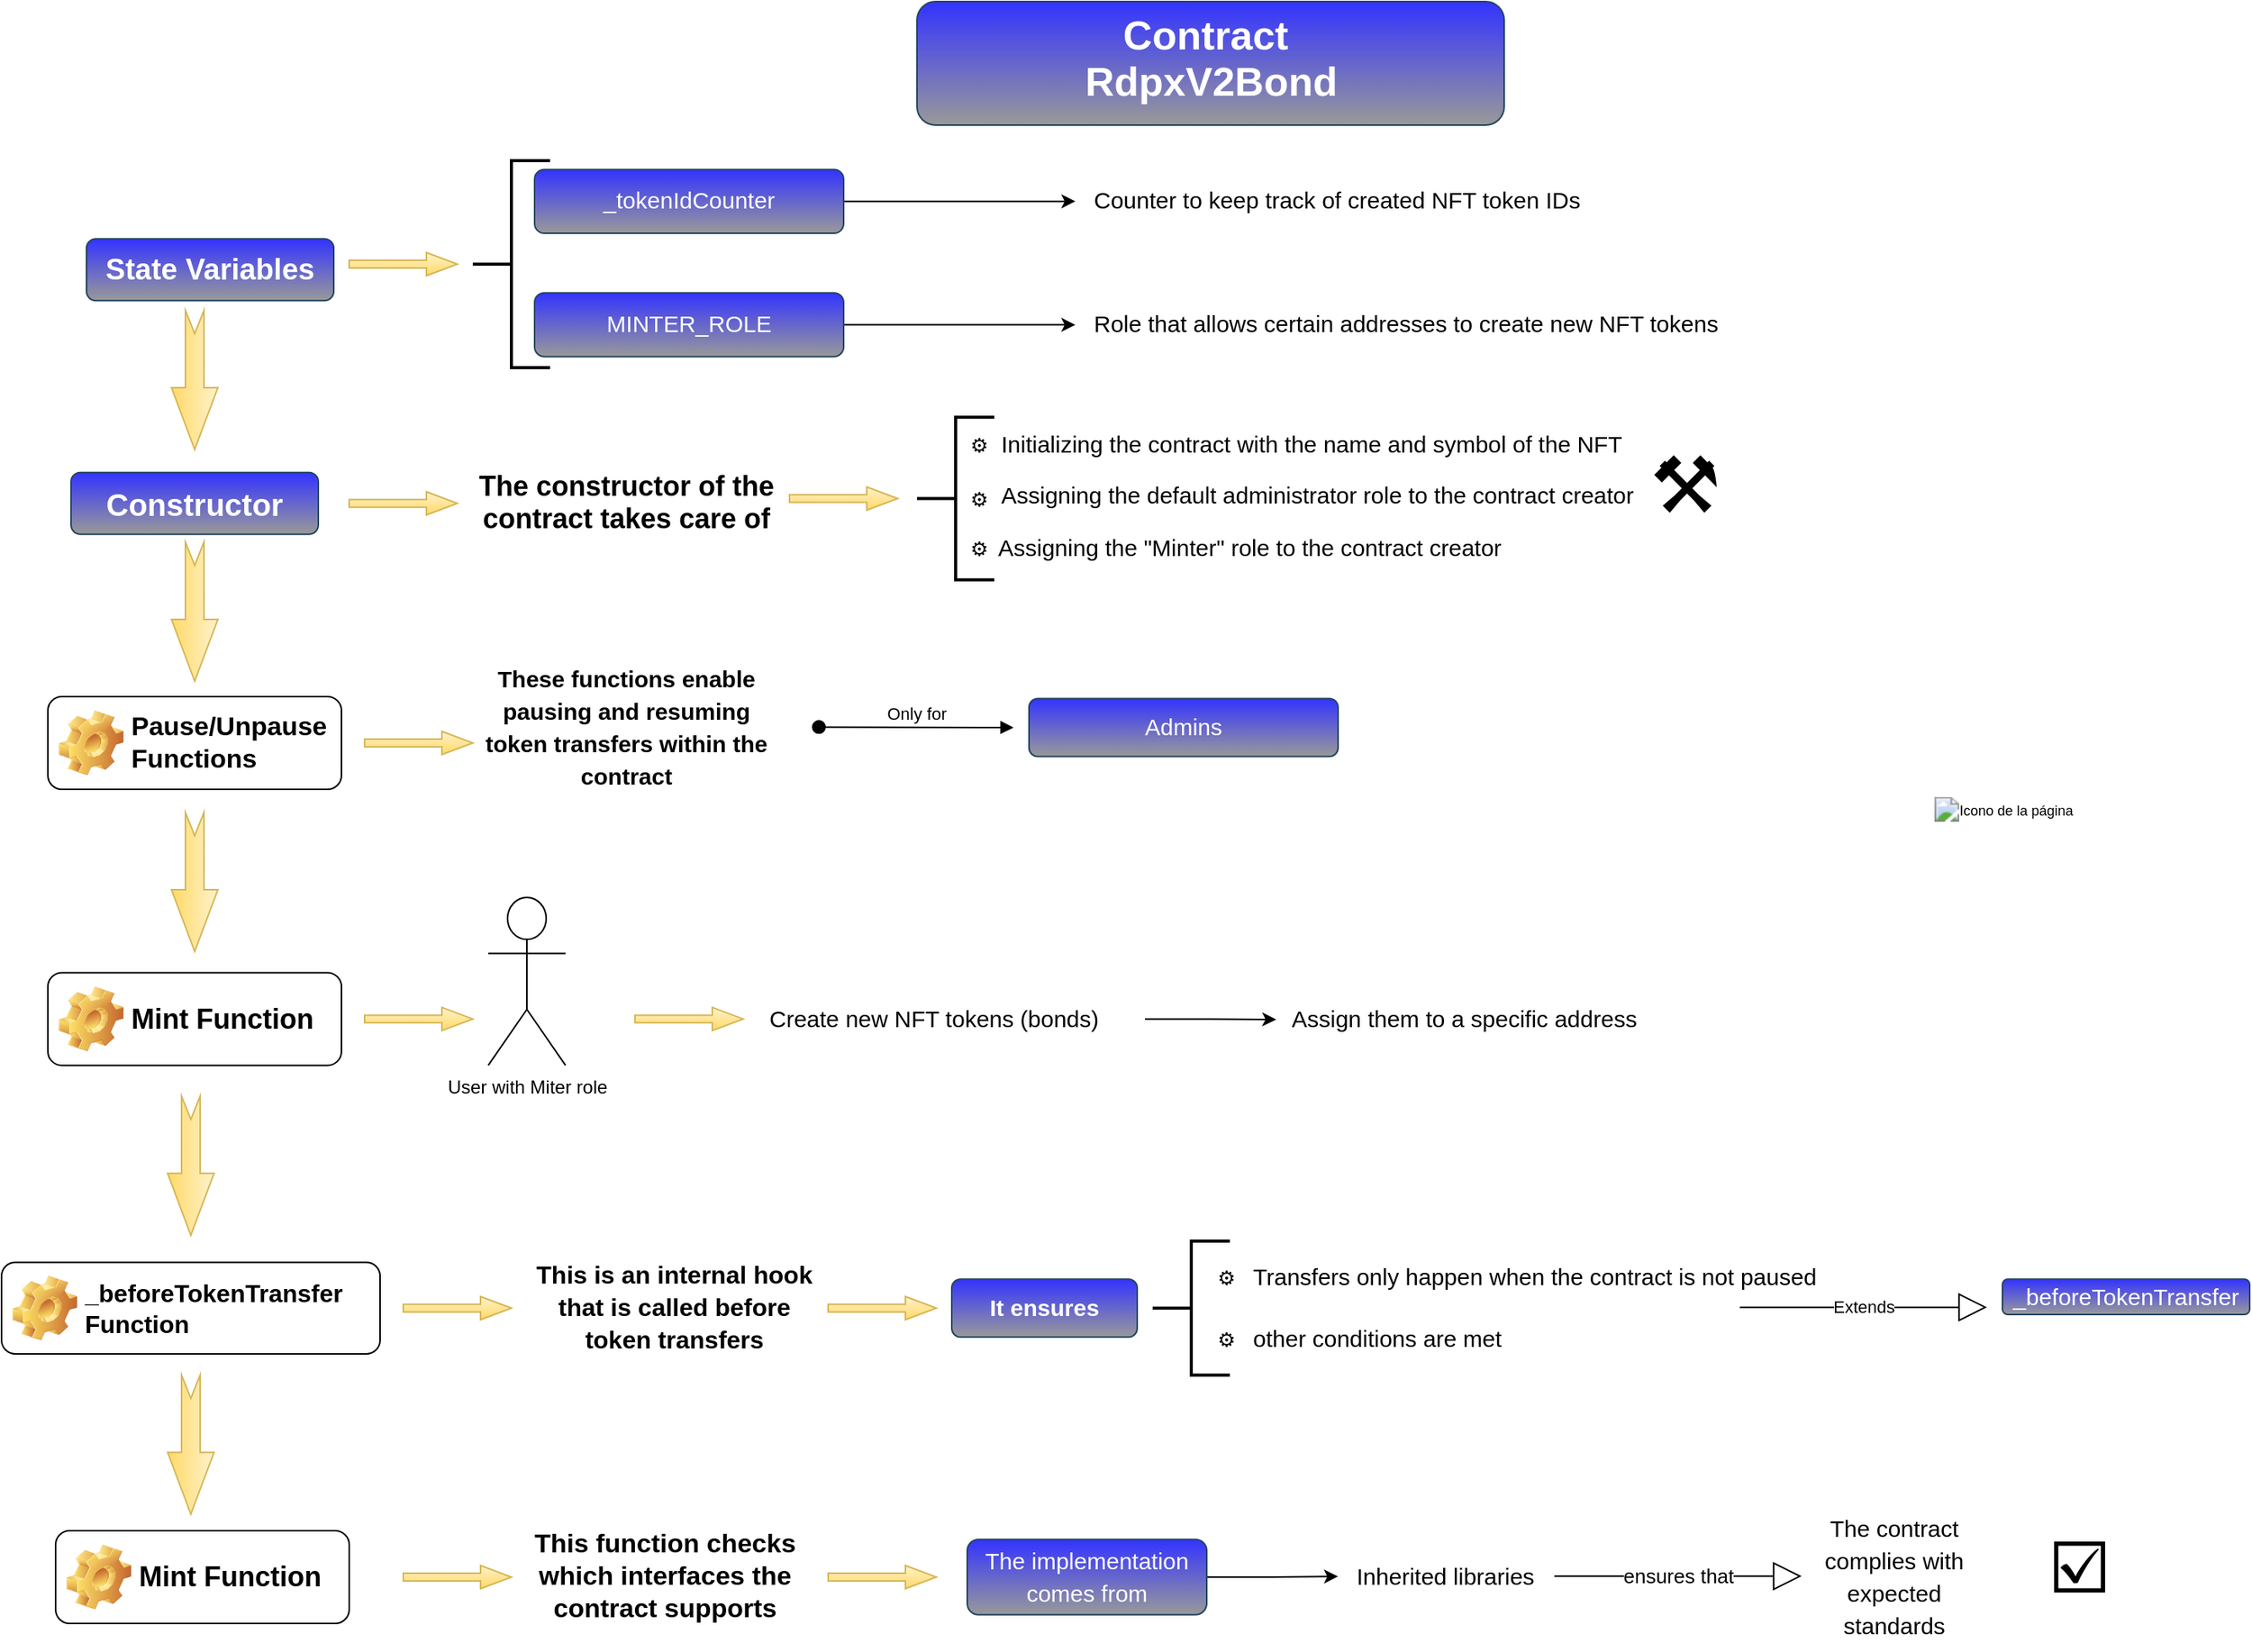 <mxfile version="21.6.9" type="github">
  <diagram name="Página-1" id="ikCIMKXhQoy3tsDtYG8k">
    <mxGraphModel dx="2269" dy="1240" grid="1" gridSize="10" guides="1" tooltips="1" connect="1" arrows="1" fold="1" page="1" pageScale="1" pageWidth="827" pageHeight="1169" math="0" shadow="0">
      <root>
        <mxCell id="0" />
        <mxCell id="1" parent="0" />
        <mxCell id="G2dmJZzX6pnW-zjmPEIv-1" value="&lt;div style=&quot;line-height: 19px;&quot;&gt;&lt;font size=&quot;1&quot; color=&quot;#ffffff&quot; style=&quot;&quot;&gt;&lt;b style=&quot;font-size: 26px;&quot;&gt;Contract&amp;nbsp;&lt;/b&gt;&lt;/font&gt;&lt;br&gt;&lt;/div&gt;&lt;font color=&quot;#ffffff&quot; style=&quot;font-size: 26px;&quot;&gt;&lt;b&gt;RdpxV2Bond&lt;/b&gt;&lt;/font&gt;" style="rounded=1;whiteSpace=wrap;html=1;fillColor=#3333FF;strokeColor=#23445d;gradientColor=#999999;fontFamily=Helvetica;" parent="1" vertex="1">
          <mxGeometry x="617.5" y="60" width="380" height="80" as="geometry" />
        </mxCell>
        <mxCell id="G2dmJZzX6pnW-zjmPEIv-3" value="" style="html=1;shadow=0;dashed=0;align=center;verticalAlign=middle;shape=mxgraph.arrows2.arrow;dy=0.67;dx=20;notch=0;fillColor=#fff2cc;strokeColor=#d6b656;gradientColor=#ffd966;fontFamily=Helvetica;" parent="1" vertex="1">
          <mxGeometry x="250" y="222.5" width="70" height="15" as="geometry" />
        </mxCell>
        <mxCell id="G2dmJZzX6pnW-zjmPEIv-5" value="" style="html=1;shadow=0;dashed=0;align=center;verticalAlign=middle;shape=mxgraph.arrows2.arrow;dy=0.6;dx=40;notch=15;direction=south;fillColor=#fff2cc;strokeColor=#d6b656;gradientColor=#ffd966;fontFamily=Helvetica;" parent="1" vertex="1">
          <mxGeometry x="135" y="260" width="30" height="90" as="geometry" />
        </mxCell>
        <mxCell id="G2dmJZzX6pnW-zjmPEIv-7" value="&lt;font color=&quot;#ffffff&quot; style=&quot;font-size: 19px;&quot;&gt;&lt;b&gt;State Variables&lt;/b&gt;&lt;/font&gt;" style="rounded=1;whiteSpace=wrap;html=1;fillColor=#3333FF;fontColor=default;strokeColor=#23445d;gradientColor=#999999;fontFamily=Helvetica;" parent="1" vertex="1">
          <mxGeometry x="80" y="213.6" width="160" height="40" as="geometry" />
        </mxCell>
        <mxCell id="G2dmJZzX6pnW-zjmPEIv-16" value="" style="html=1;shadow=0;dashed=0;align=center;verticalAlign=middle;shape=mxgraph.arrows2.arrow;dy=0.6;dx=40;notch=15;direction=south;fillColor=#fff2cc;strokeColor=#d6b656;gradientColor=#ffd966;fontFamily=Helvetica;" parent="1" vertex="1">
          <mxGeometry x="135" y="410" width="30" height="90" as="geometry" />
        </mxCell>
        <mxCell id="G2dmJZzX6pnW-zjmPEIv-17" value="&lt;b&gt;&lt;font color=&quot;#ffffff&quot; style=&quot;font-size: 20px;&quot;&gt;Constructor&lt;/font&gt;&lt;/b&gt;" style="rounded=1;whiteSpace=wrap;html=1;fillColor=#3333FF;fontColor=default;strokeColor=#23445d;gradientColor=#999999;fontFamily=Helvetica;" parent="1" vertex="1">
          <mxGeometry x="70" y="364.85" width="160" height="40" as="geometry" />
        </mxCell>
        <mxCell id="G2dmJZzX6pnW-zjmPEIv-211" value="" style="shape=table;startSize=0;container=1;collapsible=1;childLayout=tableLayout;fixedRows=1;rowLines=0;fontStyle=0;align=center;resizeLast=1;strokeColor=none;fillColor=none;collapsible=0;whiteSpace=wrap;html=1;" parent="1" vertex="1">
          <mxGeometry x="230" y="160" width="180" height="30" as="geometry" />
        </mxCell>
        <mxCell id="G2dmJZzX6pnW-zjmPEIv-212" value="" style="shape=tableRow;horizontal=0;startSize=0;swimlaneHead=0;swimlaneBody=0;fillColor=none;collapsible=0;dropTarget=0;points=[[0,0.5],[1,0.5]];portConstraint=eastwest;top=0;left=0;right=0;bottom=0;" parent="G2dmJZzX6pnW-zjmPEIv-211" vertex="1">
          <mxGeometry width="180" height="30" as="geometry" />
        </mxCell>
        <mxCell id="G2dmJZzX6pnW-zjmPEIv-213" value="" style="shape=partialRectangle;connectable=0;fillColor=none;top=0;left=0;bottom=0;right=0;editable=1;overflow=hidden;" parent="G2dmJZzX6pnW-zjmPEIv-212" vertex="1">
          <mxGeometry width="30" height="30" as="geometry">
            <mxRectangle width="30" height="30" as="alternateBounds" />
          </mxGeometry>
        </mxCell>
        <mxCell id="G2dmJZzX6pnW-zjmPEIv-214" value="" style="shape=partialRectangle;connectable=0;fillColor=none;top=0;left=0;bottom=0;right=0;align=left;spacingLeft=6;overflow=hidden;" parent="G2dmJZzX6pnW-zjmPEIv-212" vertex="1">
          <mxGeometry x="30" width="150" height="30" as="geometry">
            <mxRectangle width="150" height="30" as="alternateBounds" />
          </mxGeometry>
        </mxCell>
        <mxCell id="G2dmJZzX6pnW-zjmPEIv-229" value="" style="html=1;shadow=0;dashed=0;align=center;verticalAlign=middle;shape=mxgraph.arrows2.arrow;dy=0.67;dx=20;notch=0;fillColor=#fff2cc;strokeColor=#d6b656;gradientColor=#ffd966;fontFamily=Helvetica;" parent="1" vertex="1">
          <mxGeometry x="250" y="377.35" width="70" height="15" as="geometry" />
        </mxCell>
        <mxCell id="G2dmJZzX6pnW-zjmPEIv-230" value="&lt;div style=&quot;line-height: 19px;&quot;&gt;&lt;font size=&quot;1&quot; style=&quot;&quot;&gt;&lt;b style=&quot;font-size: 18px;&quot;&gt;The constructor of the contract takes care of&lt;/b&gt;&lt;/font&gt;&lt;br&gt;&lt;/div&gt;" style="text;html=1;strokeColor=none;fillColor=none;align=center;verticalAlign=middle;whiteSpace=wrap;rounded=0;fontFamily=Helvetica;" parent="1" vertex="1">
          <mxGeometry x="330" y="337.66" width="199" height="94.37" as="geometry" />
        </mxCell>
        <mxCell id="G2dmJZzX6pnW-zjmPEIv-238" value="" style="html=1;shadow=0;dashed=0;align=center;verticalAlign=middle;shape=mxgraph.arrows2.arrow;dy=0.67;dx=20;notch=0;fillColor=#fff2cc;strokeColor=#d6b656;gradientColor=#ffd966;fontFamily=Helvetica;" parent="1" vertex="1">
          <mxGeometry x="260" y="532.49" width="70" height="15" as="geometry" />
        </mxCell>
        <mxCell id="TQJwsVCRrnrHWuq3ZA7s-95" style="edgeStyle=orthogonalEdgeStyle;rounded=0;orthogonalLoop=1;jettySize=auto;html=1;exitX=1;exitY=0.5;exitDx=0;exitDy=0;" edge="1" parent="1" source="G2dmJZzX6pnW-zjmPEIv-244">
          <mxGeometry relative="1" as="geometry">
            <mxPoint x="720.0" y="189.316" as="targetPoint" />
          </mxGeometry>
        </mxCell>
        <mxCell id="G2dmJZzX6pnW-zjmPEIv-244" value="&lt;div style=&quot;line-height: 19px;&quot;&gt;&lt;font color=&quot;#ffffff&quot; style=&quot;font-size: 15px;&quot;&gt;_tokenIdCounter&lt;/font&gt;&lt;br&gt;&lt;/div&gt;" style="text;html=1;strokeColor=#23445d;fillColor=#3333FF;align=center;verticalAlign=middle;whiteSpace=wrap;rounded=1;gradientColor=#999999;fontFamily=Helvetica;" parent="1" vertex="1">
          <mxGeometry x="370" y="168.75" width="200" height="41.25" as="geometry" />
        </mxCell>
        <mxCell id="G2dmJZzX6pnW-zjmPEIv-255" value="" style="html=1;shadow=0;dashed=0;align=center;verticalAlign=middle;shape=mxgraph.arrows2.arrow;dy=0.6;dx=40;notch=15;direction=south;fillColor=#fff2cc;strokeColor=#d6b656;gradientColor=#ffd966;fontFamily=Helvetica;" parent="1" vertex="1">
          <mxGeometry x="135" y="585" width="30" height="90" as="geometry" />
        </mxCell>
        <mxCell id="G2dmJZzX6pnW-zjmPEIv-257" value="" style="html=1;shadow=0;dashed=0;align=center;verticalAlign=middle;shape=mxgraph.arrows2.arrow;dy=0.67;dx=20;notch=0;fillColor=#fff2cc;strokeColor=#d6b656;gradientColor=#ffd966;fontFamily=Helvetica;" parent="1" vertex="1">
          <mxGeometry x="260" y="711.21" width="70" height="15" as="geometry" />
        </mxCell>
        <mxCell id="G2dmJZzX6pnW-zjmPEIv-293" value="" style="html=1;shadow=0;dashed=0;align=center;verticalAlign=middle;shape=mxgraph.arrows2.arrow;dy=0.6;dx=40;notch=15;direction=south;fillColor=#fff2cc;strokeColor=#d6b656;gradientColor=#ffd966;fontFamily=Helvetica;" parent="1" vertex="1">
          <mxGeometry x="132.5" y="768.68" width="30" height="90" as="geometry" />
        </mxCell>
        <mxCell id="G2dmJZzX6pnW-zjmPEIv-326" value="&lt;div style=&quot;line-height: 19px; font-size: 9px;&quot;&gt;&lt;img alt=&quot;Icono de la página&quot; src=&quot;https://dopex.notion.site/image/https%3A%2F%2Fs3-us-west-2.amazonaws.com%2Fsecure.notion-static.com%2F39e1706c-1d8d-4771-9c02-e8affcfed0ed%2Flogo.png?table=block&amp;amp;id=b45b5b40-2af5-4bca-b758-d62fb7c69cb4&amp;amp;spaceId=7ec03ae2-8e00-4620-b583-264f9ddf1ae0&amp;amp;width=250&amp;amp;userId=&amp;amp;cache=v2&quot;&gt;&lt;br&gt;&lt;/div&gt;" style="text;html=1;strokeColor=none;fillColor=none;align=center;verticalAlign=middle;whiteSpace=wrap;rounded=0;fontFamily=Helvetica;" parent="1" vertex="1">
          <mxGeometry x="1180" y="459.0" width="281.5" height="250" as="geometry" />
        </mxCell>
        <mxCell id="G2dmJZzX6pnW-zjmPEIv-390" value="&lt;font style=&quot;font-size: 17px;&quot;&gt;Pause/Unpause Functions&lt;/font&gt;" style="label;whiteSpace=wrap;html=1;image=img/clipart/Gear_128x128.png;fontFamily=Helvetica;" parent="1" vertex="1">
          <mxGeometry x="55" y="509.99" width="190" height="60" as="geometry" />
        </mxCell>
        <mxCell id="TQJwsVCRrnrHWuq3ZA7s-27" value="&lt;div style=&quot;line-height: 19px;&quot;&gt;&lt;b&gt;&lt;font style=&quot;font-size: 15px;&quot;&gt;These functions enable pausing and resuming token transfers within the contract&lt;/font&gt;&lt;/b&gt;&lt;br&gt;&lt;/div&gt;" style="text;html=1;strokeColor=none;fillColor=none;align=center;verticalAlign=middle;whiteSpace=wrap;rounded=0;fontFamily=Helvetica;" vertex="1" parent="1">
          <mxGeometry x="330" y="482.81" width="199" height="94.37" as="geometry" />
        </mxCell>
        <mxCell id="TQJwsVCRrnrHWuq3ZA7s-28" value="Only for" style="html=1;verticalAlign=bottom;startArrow=oval;startFill=1;endArrow=block;startSize=8;edgeStyle=elbowEdgeStyle;elbow=vertical;curved=0;rounded=0;" edge="1" parent="1">
          <mxGeometry width="60" relative="1" as="geometry">
            <mxPoint x="554" y="529.68" as="sourcePoint" />
            <mxPoint x="680" y="530.18" as="targetPoint" />
          </mxGeometry>
        </mxCell>
        <mxCell id="TQJwsVCRrnrHWuq3ZA7s-44" value="&lt;font style=&quot;font-size: 18px;&quot;&gt;Mint Function&lt;/font&gt;" style="label;whiteSpace=wrap;html=1;image=img/clipart/Gear_128x128.png;fontFamily=Helvetica;" vertex="1" parent="1">
          <mxGeometry x="55" y="688.71" width="190" height="60" as="geometry" />
        </mxCell>
        <mxCell id="TQJwsVCRrnrHWuq3ZA7s-73" value="&lt;font style=&quot;font-size: 16px;&quot;&gt;_beforeTokenTransfer Function&lt;/font&gt;" style="label;whiteSpace=wrap;html=1;image=img/clipart/Gear_128x128.png;fontFamily=Helvetica;" vertex="1" parent="1">
          <mxGeometry x="25" y="876.26" width="245" height="59.21" as="geometry" />
        </mxCell>
        <mxCell id="TQJwsVCRrnrHWuq3ZA7s-93" value="" style="strokeWidth=2;html=1;shape=mxgraph.flowchart.annotation_2;align=left;labelPosition=right;pointerEvents=1;fontFamily=Helvetica;" vertex="1" parent="1">
          <mxGeometry x="330" y="163.01" width="50" height="133.98" as="geometry" />
        </mxCell>
        <mxCell id="TQJwsVCRrnrHWuq3ZA7s-96" style="edgeStyle=orthogonalEdgeStyle;rounded=0;orthogonalLoop=1;jettySize=auto;html=1;exitX=1;exitY=0.5;exitDx=0;exitDy=0;" edge="1" parent="1" source="TQJwsVCRrnrHWuq3ZA7s-94">
          <mxGeometry relative="1" as="geometry">
            <mxPoint x="720.0" y="269.316" as="targetPoint" />
          </mxGeometry>
        </mxCell>
        <mxCell id="TQJwsVCRrnrHWuq3ZA7s-94" value="&lt;div style=&quot;line-height: 19px;&quot;&gt;&lt;font color=&quot;#ffffff&quot; style=&quot;font-size: 15px;&quot;&gt;MINTER_ROLE&lt;/font&gt;&lt;br&gt;&lt;/div&gt;" style="text;html=1;strokeColor=#23445d;fillColor=#3333FF;align=center;verticalAlign=middle;whiteSpace=wrap;rounded=1;gradientColor=#999999;fontFamily=Helvetica;" vertex="1" parent="1">
          <mxGeometry x="370" y="248.59" width="200" height="41.25" as="geometry" />
        </mxCell>
        <mxCell id="TQJwsVCRrnrHWuq3ZA7s-97" value="&lt;div style=&quot;line-height: 120%;&quot;&gt;&lt;div style=&quot;line-height: 120%;&quot;&gt;&lt;div style=&quot;line-height: 120%;&quot;&gt;&lt;font style=&quot;font-size: 15px;&quot;&gt;Counter to keep track of created NFT token IDs&lt;/font&gt;&lt;br&gt;&lt;/div&gt;&lt;/div&gt;&lt;/div&gt;" style="text;html=1;strokeColor=none;fillColor=none;align=left;verticalAlign=middle;whiteSpace=wrap;rounded=0;fontFamily=Helvetica;" vertex="1" parent="1">
          <mxGeometry x="730" y="179.84" width="400" height="19.07" as="geometry" />
        </mxCell>
        <mxCell id="TQJwsVCRrnrHWuq3ZA7s-98" value="&lt;div style=&quot;line-height: 120%;&quot;&gt;&lt;div style=&quot;line-height: 120%;&quot;&gt;&lt;div style=&quot;line-height: 120%;&quot;&gt;&lt;font style=&quot;font-size: 15px;&quot;&gt;Role that allows certain addresses to create new NFT tokens&lt;/font&gt;&lt;br&gt;&lt;/div&gt;&lt;/div&gt;&lt;/div&gt;" style="text;html=1;strokeColor=none;fillColor=none;align=left;verticalAlign=middle;whiteSpace=wrap;rounded=0;fontFamily=Helvetica;" vertex="1" parent="1">
          <mxGeometry x="730" y="259.68" width="410" height="19.07" as="geometry" />
        </mxCell>
        <mxCell id="TQJwsVCRrnrHWuq3ZA7s-99" value="" style="html=1;shadow=0;dashed=0;align=center;verticalAlign=middle;shape=mxgraph.arrows2.arrow;dy=0.67;dx=20;notch=0;fillColor=#fff2cc;strokeColor=#d6b656;gradientColor=#ffd966;fontFamily=Helvetica;" vertex="1" parent="1">
          <mxGeometry x="535" y="374.22" width="70" height="15" as="geometry" />
        </mxCell>
        <mxCell id="TQJwsVCRrnrHWuq3ZA7s-100" value="&lt;div style=&quot;line-height: 120%;&quot;&gt;&lt;div style=&quot;line-height: 120%;&quot;&gt;&lt;div style=&quot;line-height: 120%;&quot;&gt;&lt;font style=&quot;font-size: 15px;&quot;&gt;Initializing the contract with the name and symbol of the NFT&lt;/font&gt;&lt;br&gt;&lt;/div&gt;&lt;/div&gt;&lt;/div&gt;" style="text;html=1;strokeColor=none;fillColor=none;align=left;verticalAlign=middle;whiteSpace=wrap;rounded=0;fontFamily=Helvetica;" vertex="1" parent="1">
          <mxGeometry x="670.0" y="337.66" width="410" height="19.07" as="geometry" />
        </mxCell>
        <mxCell id="TQJwsVCRrnrHWuq3ZA7s-101" value="" style="strokeWidth=2;html=1;shape=mxgraph.flowchart.annotation_2;align=left;labelPosition=right;pointerEvents=1;fontFamily=Helvetica;" vertex="1" parent="1">
          <mxGeometry x="617.5" y="329.09" width="50" height="105.27" as="geometry" />
        </mxCell>
        <mxCell id="TQJwsVCRrnrHWuq3ZA7s-102" value="&lt;div style=&quot;line-height: 120%;&quot;&gt;&lt;div style=&quot;line-height: 120%;&quot;&gt;&lt;div style=&quot;line-height: 120%;&quot;&gt;&lt;font style=&quot;font-size: 15px;&quot;&gt;Assigning the default administrator role to the contract creator&lt;/font&gt;&lt;br&gt;&lt;/div&gt;&lt;/div&gt;&lt;/div&gt;" style="text;html=1;strokeColor=none;fillColor=none;align=left;verticalAlign=middle;whiteSpace=wrap;rounded=0;fontFamily=Helvetica;" vertex="1" parent="1">
          <mxGeometry x="670" y="370.15" width="420" height="19.07" as="geometry" />
        </mxCell>
        <mxCell id="TQJwsVCRrnrHWuq3ZA7s-103" value="&lt;div style=&quot;line-height: 120%;&quot;&gt;&lt;div style=&quot;line-height: 120%;&quot;&gt;&lt;div style=&quot;line-height: 120%;&quot;&gt;&lt;font style=&quot;font-size: 15px;&quot;&gt;Assigning the &quot;Minter&quot; role to the contract creator&lt;/font&gt;&lt;br&gt;&lt;/div&gt;&lt;/div&gt;&lt;/div&gt;" style="text;html=1;strokeColor=none;fillColor=none;align=left;verticalAlign=middle;whiteSpace=wrap;rounded=0;fontFamily=Helvetica;" vertex="1" parent="1">
          <mxGeometry x="667.5" y="404.85" width="410" height="19.07" as="geometry" />
        </mxCell>
        <mxCell id="TQJwsVCRrnrHWuq3ZA7s-106" value="&lt;div style=&quot;line-height: 120%; font-size: 13px;&quot;&gt;&lt;div style=&quot;line-height: 120%; font-size: 13px;&quot;&gt;&lt;div style=&quot;line-height: 120%; font-size: 13px;&quot;&gt;&lt;span style=&quot;font-size: 13px;&quot;&gt;⚙️&lt;/span&gt;&lt;/div&gt;&lt;/div&gt;&lt;/div&gt;" style="text;html=1;strokeColor=none;fillColor=none;align=left;verticalAlign=middle;whiteSpace=wrap;rounded=0;fontFamily=Helvetica;fontSize=13;" vertex="1" parent="1">
          <mxGeometry x="650" y="333.6" width="28.43" height="27.19" as="geometry" />
        </mxCell>
        <mxCell id="TQJwsVCRrnrHWuq3ZA7s-107" value="&lt;div style=&quot;line-height: 120%; font-size: 13px;&quot;&gt;&lt;div style=&quot;line-height: 120%; font-size: 13px;&quot;&gt;&lt;div style=&quot;line-height: 120%; font-size: 13px;&quot;&gt;&lt;span style=&quot;font-size: 13px;&quot;&gt;⚙️&lt;/span&gt;&lt;/div&gt;&lt;/div&gt;&lt;/div&gt;" style="text;html=1;strokeColor=none;fillColor=none;align=left;verticalAlign=middle;whiteSpace=wrap;rounded=0;fontFamily=Helvetica;fontSize=13;" vertex="1" parent="1">
          <mxGeometry x="650" y="368.12" width="28.43" height="27.19" as="geometry" />
        </mxCell>
        <mxCell id="TQJwsVCRrnrHWuq3ZA7s-108" value="&lt;div style=&quot;line-height: 120%; font-size: 13px;&quot;&gt;&lt;div style=&quot;line-height: 120%; font-size: 13px;&quot;&gt;&lt;div style=&quot;line-height: 120%; font-size: 13px;&quot;&gt;&lt;span style=&quot;font-size: 13px;&quot;&gt;⚙️&lt;/span&gt;&lt;/div&gt;&lt;/div&gt;&lt;/div&gt;" style="text;html=1;strokeColor=none;fillColor=none;align=left;verticalAlign=middle;whiteSpace=wrap;rounded=0;fontFamily=Helvetica;fontSize=13;" vertex="1" parent="1">
          <mxGeometry x="650" y="400.79" width="28.43" height="27.19" as="geometry" />
        </mxCell>
        <mxCell id="TQJwsVCRrnrHWuq3ZA7s-109" value="&lt;div style=&quot;line-height: 120%;&quot;&gt;&lt;div style=&quot;line-height: 120%;&quot;&gt;&lt;div style=&quot;line-height: 120%;&quot;&gt;&lt;font style=&quot;font-size: 51px;&quot;&gt;⚒️&lt;/font&gt;&lt;/div&gt;&lt;/div&gt;&lt;/div&gt;" style="text;html=1;strokeColor=none;fillColor=none;align=left;verticalAlign=middle;whiteSpace=wrap;rounded=0;fontFamily=Helvetica;" vertex="1" parent="1">
          <mxGeometry x="1090" y="343.44" width="68.75" height="72.49" as="geometry" />
        </mxCell>
        <mxCell id="TQJwsVCRrnrHWuq3ZA7s-111" value="&lt;div style=&quot;line-height: 19px;&quot;&gt;&lt;font color=&quot;#ffffff&quot; style=&quot;font-size: 15px;&quot;&gt;Admins&lt;/font&gt;&lt;br&gt;&lt;/div&gt;" style="text;html=1;strokeColor=#23445d;fillColor=#3333FF;align=center;verticalAlign=middle;whiteSpace=wrap;rounded=1;gradientColor=#999999;fontFamily=Helvetica;" vertex="1" parent="1">
          <mxGeometry x="690" y="511.24" width="200" height="37.51" as="geometry" />
        </mxCell>
        <mxCell id="TQJwsVCRrnrHWuq3ZA7s-112" value="User with Miter role" style="shape=umlActor;verticalLabelPosition=bottom;verticalAlign=top;html=1;outlineConnect=0;" vertex="1" parent="1">
          <mxGeometry x="340" y="640" width="50" height="108.71" as="geometry" />
        </mxCell>
        <mxCell id="TQJwsVCRrnrHWuq3ZA7s-114" value="" style="html=1;shadow=0;dashed=0;align=center;verticalAlign=middle;shape=mxgraph.arrows2.arrow;dy=0.67;dx=20;notch=0;fillColor=#fff2cc;strokeColor=#d6b656;gradientColor=#ffd966;fontFamily=Helvetica;" vertex="1" parent="1">
          <mxGeometry x="435" y="711.21" width="70" height="15" as="geometry" />
        </mxCell>
        <mxCell id="TQJwsVCRrnrHWuq3ZA7s-116" style="edgeStyle=orthogonalEdgeStyle;rounded=0;orthogonalLoop=1;jettySize=auto;html=1;exitX=1;exitY=0.5;exitDx=0;exitDy=0;" edge="1" parent="1" source="TQJwsVCRrnrHWuq3ZA7s-115">
          <mxGeometry relative="1" as="geometry">
            <mxPoint x="850" y="719" as="targetPoint" />
          </mxGeometry>
        </mxCell>
        <mxCell id="TQJwsVCRrnrHWuq3ZA7s-115" value="&lt;div style=&quot;line-height: 120%;&quot;&gt;&lt;div style=&quot;line-height: 120%;&quot;&gt;&lt;div style=&quot;line-height: 120%;&quot;&gt;&lt;font style=&quot;font-size: 15px;&quot;&gt;Create new NFT tokens (bonds)&lt;/font&gt;&lt;br&gt;&lt;/div&gt;&lt;/div&gt;&lt;/div&gt;" style="text;html=1;strokeColor=none;fillColor=none;align=left;verticalAlign=middle;whiteSpace=wrap;rounded=0;fontFamily=Helvetica;" vertex="1" parent="1">
          <mxGeometry x="520" y="697.28" width="245" height="42.86" as="geometry" />
        </mxCell>
        <mxCell id="TQJwsVCRrnrHWuq3ZA7s-117" value="&lt;div style=&quot;line-height: 120%;&quot;&gt;&lt;div style=&quot;line-height: 120%;&quot;&gt;&lt;div style=&quot;line-height: 120%;&quot;&gt;&lt;font style=&quot;font-size: 15px;&quot;&gt;Assign them to a specific address&lt;/font&gt;&lt;br&gt;&lt;/div&gt;&lt;/div&gt;&lt;/div&gt;" style="text;html=1;strokeColor=none;fillColor=none;align=left;verticalAlign=middle;whiteSpace=wrap;rounded=0;fontFamily=Helvetica;" vertex="1" parent="1">
          <mxGeometry x="857.5" y="697.28" width="245" height="42.86" as="geometry" />
        </mxCell>
        <mxCell id="TQJwsVCRrnrHWuq3ZA7s-118" value="" style="html=1;shadow=0;dashed=0;align=center;verticalAlign=middle;shape=mxgraph.arrows2.arrow;dy=0.67;dx=20;notch=0;fillColor=#fff2cc;strokeColor=#d6b656;gradientColor=#ffd966;fontFamily=Helvetica;" vertex="1" parent="1">
          <mxGeometry x="285" y="898.36" width="70" height="15" as="geometry" />
        </mxCell>
        <mxCell id="TQJwsVCRrnrHWuq3ZA7s-119" value="&lt;div style=&quot;line-height: 19px;&quot;&gt;&lt;font style=&quot;font-size: 16px;&quot;&gt;&lt;b&gt;This is an internal hook that is called before token transfers&lt;/b&gt;&lt;/font&gt;&lt;br&gt;&lt;/div&gt;" style="text;html=1;strokeColor=none;fillColor=none;align=center;verticalAlign=middle;whiteSpace=wrap;rounded=0;fontFamily=Helvetica;" vertex="1" parent="1">
          <mxGeometry x="361" y="858.68" width="199" height="94.37" as="geometry" />
        </mxCell>
        <mxCell id="TQJwsVCRrnrHWuq3ZA7s-120" value="" style="html=1;shadow=0;dashed=0;align=center;verticalAlign=middle;shape=mxgraph.arrows2.arrow;dy=0.67;dx=20;notch=0;fillColor=#fff2cc;strokeColor=#d6b656;gradientColor=#ffd966;fontFamily=Helvetica;" vertex="1" parent="1">
          <mxGeometry x="560" y="898.36" width="70" height="15" as="geometry" />
        </mxCell>
        <mxCell id="TQJwsVCRrnrHWuq3ZA7s-121" value="&lt;div style=&quot;line-height: 19px;&quot;&gt;&lt;font color=&quot;#ffffff&quot; style=&quot;font-size: 15px;&quot;&gt;&lt;b&gt;It ensures&lt;/b&gt;&lt;/font&gt;&lt;br&gt;&lt;/div&gt;" style="text;html=1;strokeColor=#23445d;fillColor=#3333FF;align=center;verticalAlign=middle;whiteSpace=wrap;rounded=1;gradientColor=#999999;fontFamily=Helvetica;" vertex="1" parent="1">
          <mxGeometry x="640" y="887.11" width="120" height="37.51" as="geometry" />
        </mxCell>
        <mxCell id="TQJwsVCRrnrHWuq3ZA7s-122" value="" style="strokeWidth=2;html=1;shape=mxgraph.flowchart.annotation_2;align=left;labelPosition=right;pointerEvents=1;fontFamily=Helvetica;" vertex="1" parent="1">
          <mxGeometry x="770" y="862.48" width="50" height="86.77" as="geometry" />
        </mxCell>
        <mxCell id="TQJwsVCRrnrHWuq3ZA7s-123" value="&lt;div style=&quot;line-height: 120%;&quot;&gt;&lt;div style=&quot;line-height: 120%;&quot;&gt;&lt;div style=&quot;line-height: 120%;&quot;&gt;&lt;font style=&quot;font-size: 15px;&quot;&gt;Transfers only happen when the contract is not paused&lt;/font&gt;&lt;br&gt;&lt;/div&gt;&lt;/div&gt;&lt;/div&gt;" style="text;html=1;strokeColor=none;fillColor=none;align=left;verticalAlign=middle;whiteSpace=wrap;rounded=0;fontFamily=Helvetica;" vertex="1" parent="1">
          <mxGeometry x="832.5" y="876.26" width="410" height="19.07" as="geometry" />
        </mxCell>
        <mxCell id="TQJwsVCRrnrHWuq3ZA7s-124" value="&lt;div style=&quot;line-height: 120%;&quot;&gt;&lt;div style=&quot;line-height: 120%;&quot;&gt;&lt;div style=&quot;line-height: 120%;&quot;&gt;&lt;font style=&quot;font-size: 15px;&quot;&gt;other conditions are met&lt;/font&gt;&lt;br&gt;&lt;/div&gt;&lt;/div&gt;&lt;/div&gt;" style="text;html=1;strokeColor=none;fillColor=none;align=left;verticalAlign=middle;whiteSpace=wrap;rounded=0;fontFamily=Helvetica;" vertex="1" parent="1">
          <mxGeometry x="832.5" y="916.4" width="410" height="19.07" as="geometry" />
        </mxCell>
        <mxCell id="TQJwsVCRrnrHWuq3ZA7s-125" value="&lt;div style=&quot;line-height: 120%; font-size: 13px;&quot;&gt;&lt;div style=&quot;line-height: 120%; font-size: 13px;&quot;&gt;&lt;div style=&quot;line-height: 120%; font-size: 13px;&quot;&gt;&lt;span style=&quot;font-size: 13px;&quot;&gt;⚙️&lt;/span&gt;&lt;/div&gt;&lt;/div&gt;&lt;/div&gt;" style="text;html=1;strokeColor=none;fillColor=none;align=left;verticalAlign=middle;whiteSpace=wrap;rounded=0;fontFamily=Helvetica;fontSize=13;" vertex="1" parent="1">
          <mxGeometry x="810" y="872.2" width="28.43" height="27.19" as="geometry" />
        </mxCell>
        <mxCell id="TQJwsVCRrnrHWuq3ZA7s-126" value="&lt;div style=&quot;line-height: 120%; font-size: 13px;&quot;&gt;&lt;div style=&quot;line-height: 120%; font-size: 13px;&quot;&gt;&lt;div style=&quot;line-height: 120%; font-size: 13px;&quot;&gt;&lt;span style=&quot;font-size: 13px;&quot;&gt;⚙️&lt;/span&gt;&lt;/div&gt;&lt;/div&gt;&lt;/div&gt;" style="text;html=1;strokeColor=none;fillColor=none;align=left;verticalAlign=middle;whiteSpace=wrap;rounded=0;fontFamily=Helvetica;fontSize=13;" vertex="1" parent="1">
          <mxGeometry x="810" y="912.34" width="28.43" height="27.19" as="geometry" />
        </mxCell>
        <mxCell id="TQJwsVCRrnrHWuq3ZA7s-127" value="Extends" style="endArrow=block;endSize=16;endFill=0;html=1;rounded=0;" edge="1" parent="1">
          <mxGeometry width="160" relative="1" as="geometry">
            <mxPoint x="1150" y="905.36" as="sourcePoint" />
            <mxPoint x="1310" y="905.36" as="targetPoint" />
          </mxGeometry>
        </mxCell>
        <mxCell id="TQJwsVCRrnrHWuq3ZA7s-128" value="&lt;div style=&quot;line-height: 19px;&quot;&gt;&lt;font color=&quot;#ffffff&quot; style=&quot;font-size: 15px;&quot;&gt;_beforeTokenTransfer&lt;/font&gt;&lt;br&gt;&lt;/div&gt;" style="text;html=1;strokeColor=#23445d;fillColor=#3333FF;align=center;verticalAlign=middle;whiteSpace=wrap;rounded=1;gradientColor=#999999;fontFamily=Helvetica;" vertex="1" parent="1">
          <mxGeometry x="1320" y="887.11" width="160" height="22.89" as="geometry" />
        </mxCell>
        <mxCell id="TQJwsVCRrnrHWuq3ZA7s-129" value="" style="html=1;shadow=0;dashed=0;align=center;verticalAlign=middle;shape=mxgraph.arrows2.arrow;dy=0.6;dx=40;notch=15;direction=south;fillColor=#fff2cc;strokeColor=#d6b656;gradientColor=#ffd966;fontFamily=Helvetica;" vertex="1" parent="1">
          <mxGeometry x="132.5" y="949.25" width="30" height="90" as="geometry" />
        </mxCell>
        <mxCell id="TQJwsVCRrnrHWuq3ZA7s-131" value="&lt;font style=&quot;font-size: 18px;&quot;&gt;Mint Function&lt;/font&gt;" style="label;whiteSpace=wrap;html=1;image=img/clipart/Gear_128x128.png;fontFamily=Helvetica;" vertex="1" parent="1">
          <mxGeometry x="60" y="1050" width="190" height="60" as="geometry" />
        </mxCell>
        <mxCell id="TQJwsVCRrnrHWuq3ZA7s-132" value="" style="html=1;shadow=0;dashed=0;align=center;verticalAlign=middle;shape=mxgraph.arrows2.arrow;dy=0.67;dx=20;notch=0;fillColor=#fff2cc;strokeColor=#d6b656;gradientColor=#ffd966;fontFamily=Helvetica;" vertex="1" parent="1">
          <mxGeometry x="285" y="1072.5" width="70" height="15" as="geometry" />
        </mxCell>
        <mxCell id="TQJwsVCRrnrHWuq3ZA7s-133" value="&lt;div style=&quot;line-height: 19px;&quot;&gt;&lt;font style=&quot;font-size: 17px;&quot;&gt;&lt;b&gt;This function checks which interfaces the contract supports&lt;/b&gt;&lt;/font&gt;&lt;br&gt;&lt;/div&gt;" style="text;html=1;strokeColor=none;fillColor=none;align=center;verticalAlign=middle;whiteSpace=wrap;rounded=0;fontFamily=Helvetica;" vertex="1" parent="1">
          <mxGeometry x="355" y="1032.81" width="199" height="94.37" as="geometry" />
        </mxCell>
        <mxCell id="TQJwsVCRrnrHWuq3ZA7s-134" value="" style="html=1;shadow=0;dashed=0;align=center;verticalAlign=middle;shape=mxgraph.arrows2.arrow;dy=0.67;dx=20;notch=0;fillColor=#fff2cc;strokeColor=#d6b656;gradientColor=#ffd966;fontFamily=Helvetica;" vertex="1" parent="1">
          <mxGeometry x="560" y="1072.49" width="70" height="15" as="geometry" />
        </mxCell>
        <mxCell id="TQJwsVCRrnrHWuq3ZA7s-136" style="edgeStyle=orthogonalEdgeStyle;rounded=0;orthogonalLoop=1;jettySize=auto;html=1;exitX=1;exitY=0.5;exitDx=0;exitDy=0;" edge="1" parent="1" source="TQJwsVCRrnrHWuq3ZA7s-135">
          <mxGeometry relative="1" as="geometry">
            <mxPoint x="890" y="1079.588" as="targetPoint" />
          </mxGeometry>
        </mxCell>
        <mxCell id="TQJwsVCRrnrHWuq3ZA7s-135" value="&lt;div style=&quot;line-height: 19px;&quot;&gt;&lt;font color=&quot;#ffffff&quot; style=&quot;font-size: 15px;&quot;&gt;The implementation comes from&lt;/font&gt;&lt;br&gt;&lt;/div&gt;" style="text;html=1;strokeColor=#23445d;fillColor=#3333FF;align=center;verticalAlign=middle;whiteSpace=wrap;rounded=1;gradientColor=#999999;fontFamily=Helvetica;" vertex="1" parent="1">
          <mxGeometry x="650" y="1055.63" width="155" height="48.75" as="geometry" />
        </mxCell>
        <mxCell id="TQJwsVCRrnrHWuq3ZA7s-137" value="&lt;div style=&quot;line-height: 120%;&quot;&gt;&lt;div style=&quot;line-height: 120%;&quot;&gt;&lt;div style=&quot;line-height: 120%;&quot;&gt;&lt;font style=&quot;font-size: 15px;&quot;&gt;Inherited libraries&lt;/font&gt;&lt;br&gt;&lt;/div&gt;&lt;/div&gt;&lt;/div&gt;" style="text;html=1;strokeColor=none;fillColor=none;align=left;verticalAlign=middle;whiteSpace=wrap;rounded=0;fontFamily=Helvetica;" vertex="1" parent="1">
          <mxGeometry x="900" y="1070.46" width="120" height="19.07" as="geometry" />
        </mxCell>
        <mxCell id="TQJwsVCRrnrHWuq3ZA7s-138" value="&lt;font style=&quot;font-size: 13px;&quot;&gt;ensures that&lt;/font&gt;" style="endArrow=block;endSize=16;endFill=0;html=1;rounded=0;" edge="1" parent="1">
          <mxGeometry width="160" relative="1" as="geometry">
            <mxPoint x="1030" y="1079.4" as="sourcePoint" />
            <mxPoint x="1190" y="1079.4" as="targetPoint" />
          </mxGeometry>
        </mxCell>
        <mxCell id="TQJwsVCRrnrHWuq3ZA7s-139" value="&lt;div style=&quot;line-height: 19px;&quot;&gt;&lt;font style=&quot;font-size: 15px;&quot;&gt;The contract complies with expected standards&lt;/font&gt;&lt;br&gt;&lt;/div&gt;" style="text;html=1;strokeColor=none;fillColor=none;align=center;verticalAlign=middle;whiteSpace=wrap;rounded=0;fontFamily=Helvetica;" vertex="1" parent="1">
          <mxGeometry x="1200" y="1032.81" width="100" height="94.37" as="geometry" />
        </mxCell>
        <mxCell id="TQJwsVCRrnrHWuq3ZA7s-140" value="&lt;div style=&quot;line-height: 19px;&quot;&gt;&lt;span style=&quot;font-size: 46px;&quot;&gt;☑️&lt;/span&gt;&lt;/div&gt;" style="text;html=1;strokeColor=none;fillColor=none;align=center;verticalAlign=middle;whiteSpace=wrap;rounded=0;fontFamily=Helvetica;" vertex="1" parent="1">
          <mxGeometry x="1320" y="1032.81" width="100" height="94.37" as="geometry" />
        </mxCell>
      </root>
    </mxGraphModel>
  </diagram>
</mxfile>
